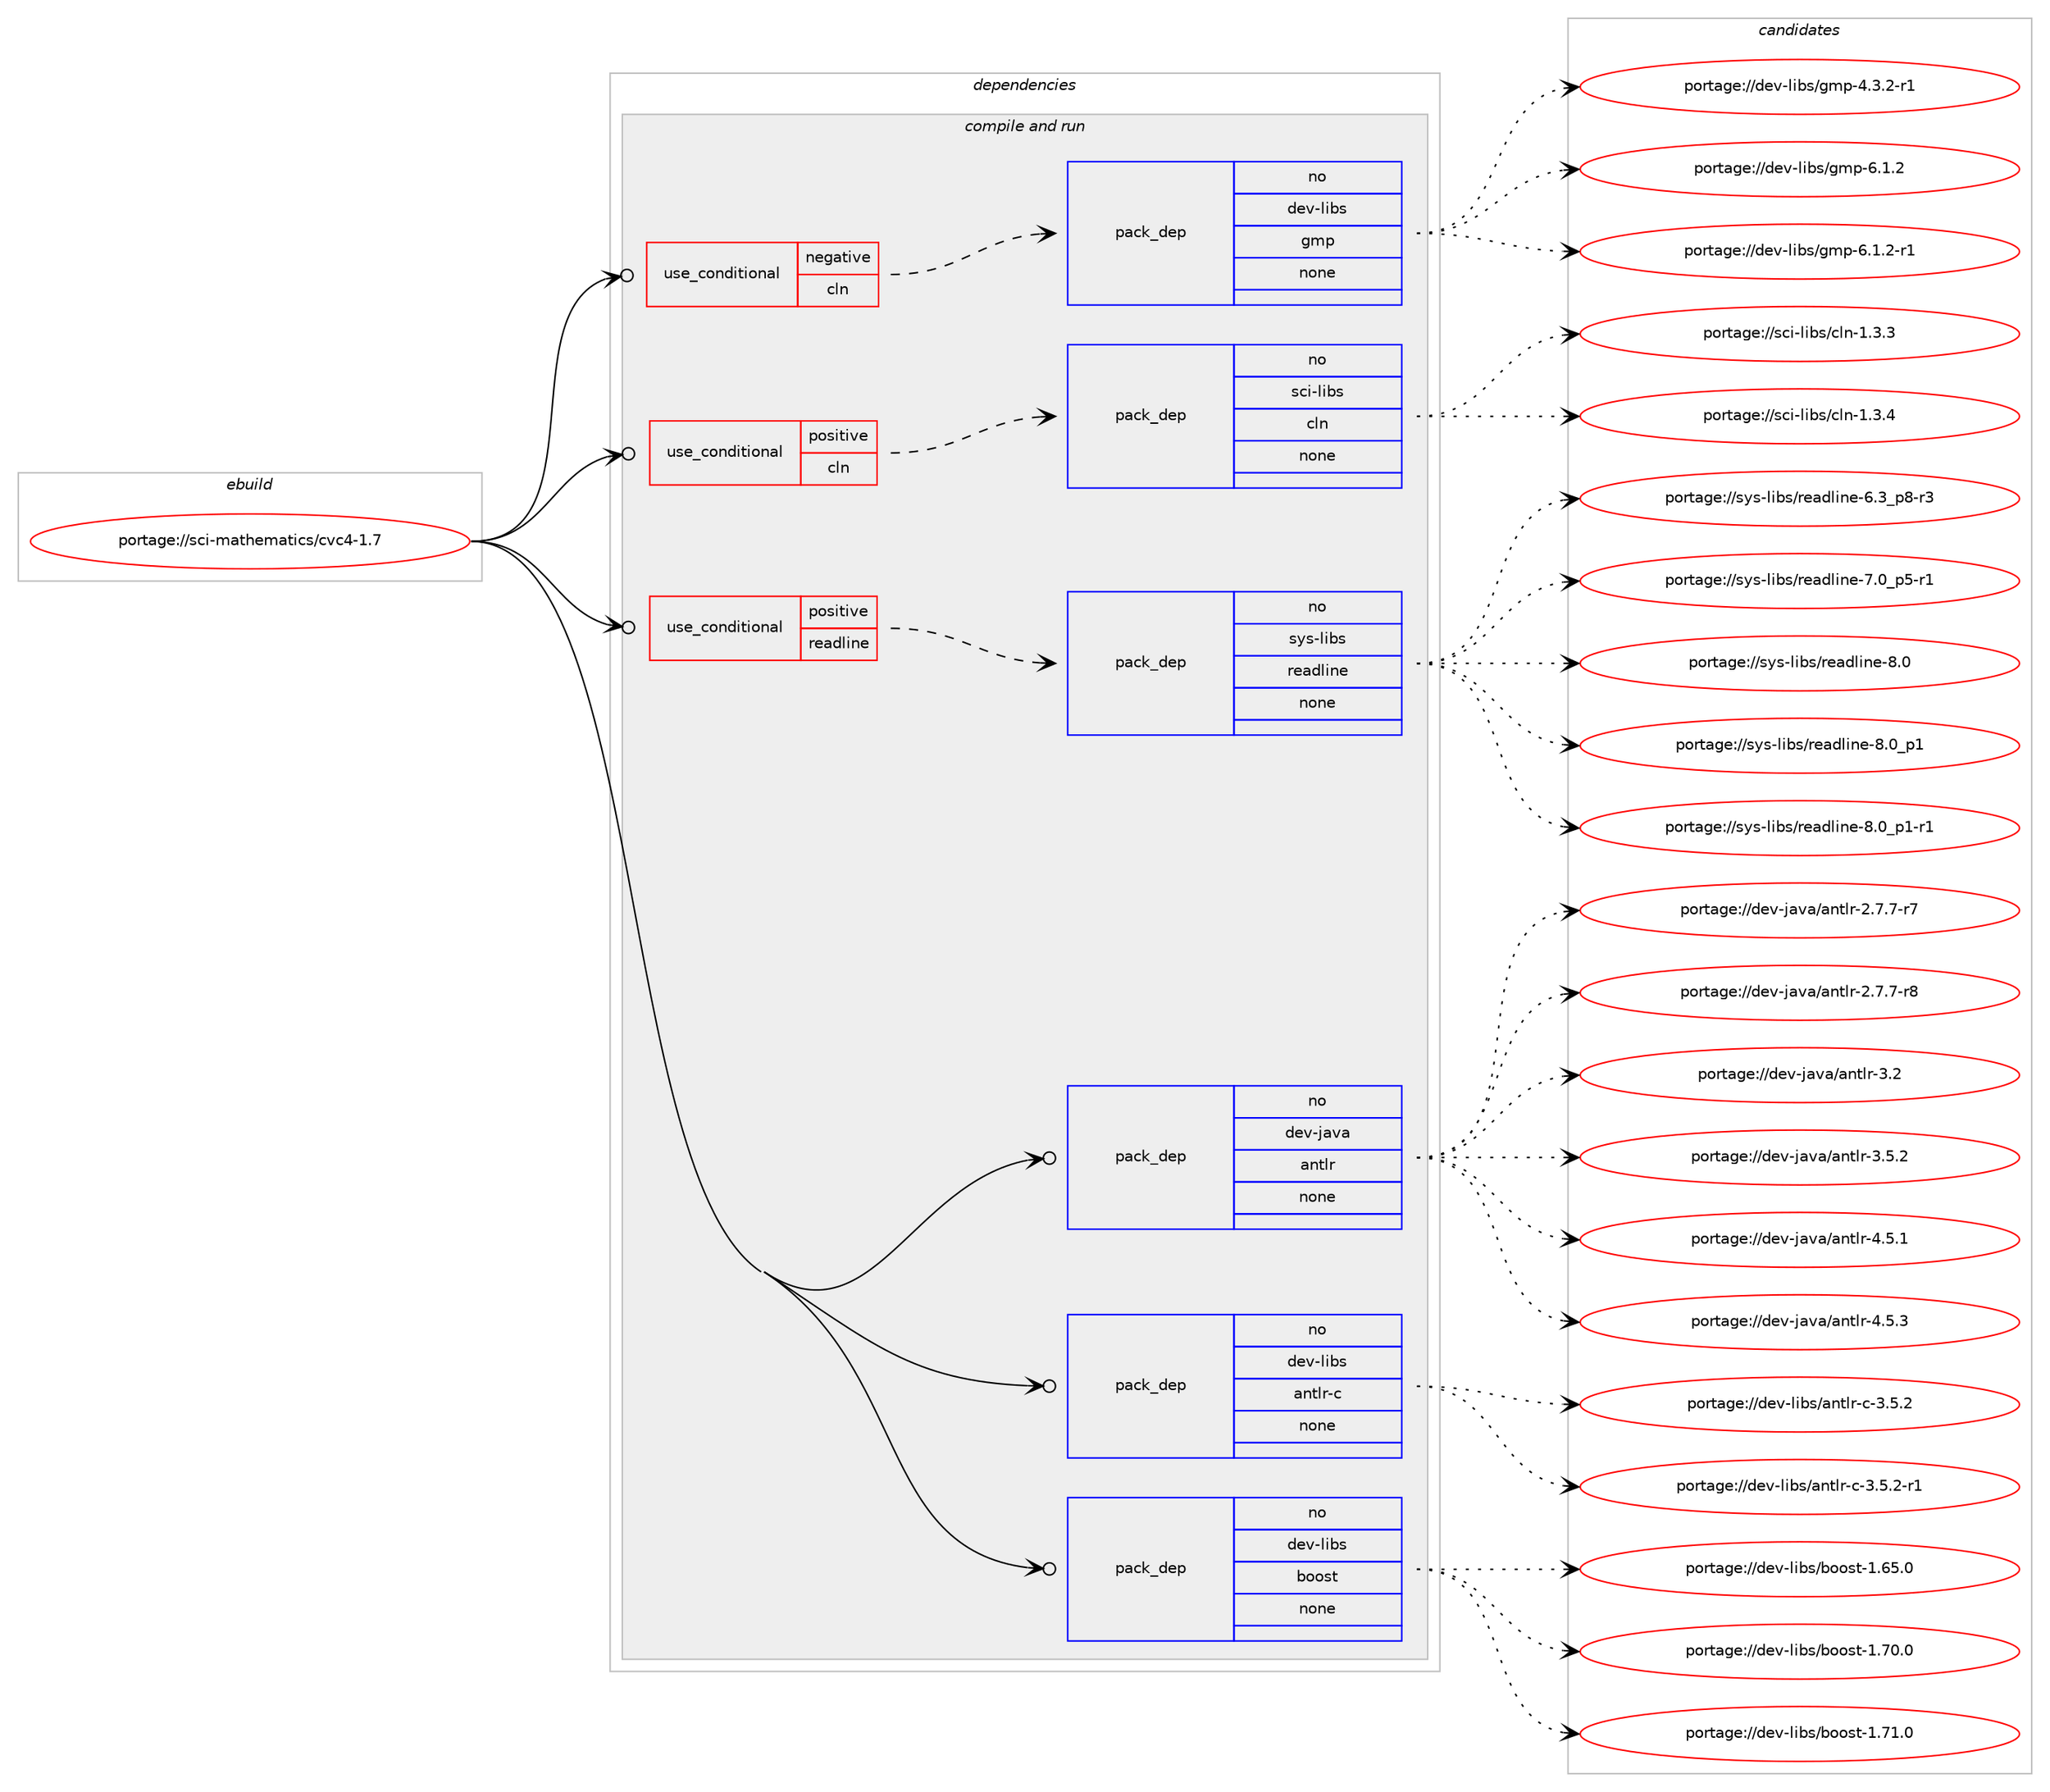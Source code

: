 digraph prolog {

# *************
# Graph options
# *************

newrank=true;
concentrate=true;
compound=true;
graph [rankdir=LR,fontname=Helvetica,fontsize=10,ranksep=1.5];#, ranksep=2.5, nodesep=0.2];
edge  [arrowhead=vee];
node  [fontname=Helvetica,fontsize=10];

# **********
# The ebuild
# **********

subgraph cluster_leftcol {
color=gray;
rank=same;
label=<<i>ebuild</i>>;
id [label="portage://sci-mathematics/cvc4-1.7", color=red, width=4, href="../sci-mathematics/cvc4-1.7.svg"];
}

# ****************
# The dependencies
# ****************

subgraph cluster_midcol {
color=gray;
label=<<i>dependencies</i>>;
subgraph cluster_compile {
fillcolor="#eeeeee";
style=filled;
label=<<i>compile</i>>;
}
subgraph cluster_compileandrun {
fillcolor="#eeeeee";
style=filled;
label=<<i>compile and run</i>>;
subgraph cond97605 {
dependency394310 [label=<<TABLE BORDER="0" CELLBORDER="1" CELLSPACING="0" CELLPADDING="4"><TR><TD ROWSPAN="3" CELLPADDING="10">use_conditional</TD></TR><TR><TD>negative</TD></TR><TR><TD>cln</TD></TR></TABLE>>, shape=none, color=red];
subgraph pack290001 {
dependency394311 [label=<<TABLE BORDER="0" CELLBORDER="1" CELLSPACING="0" CELLPADDING="4" WIDTH="220"><TR><TD ROWSPAN="6" CELLPADDING="30">pack_dep</TD></TR><TR><TD WIDTH="110">no</TD></TR><TR><TD>dev-libs</TD></TR><TR><TD>gmp</TD></TR><TR><TD>none</TD></TR><TR><TD></TD></TR></TABLE>>, shape=none, color=blue];
}
dependency394310:e -> dependency394311:w [weight=20,style="dashed",arrowhead="vee"];
}
id:e -> dependency394310:w [weight=20,style="solid",arrowhead="odotvee"];
subgraph cond97606 {
dependency394312 [label=<<TABLE BORDER="0" CELLBORDER="1" CELLSPACING="0" CELLPADDING="4"><TR><TD ROWSPAN="3" CELLPADDING="10">use_conditional</TD></TR><TR><TD>positive</TD></TR><TR><TD>cln</TD></TR></TABLE>>, shape=none, color=red];
subgraph pack290002 {
dependency394313 [label=<<TABLE BORDER="0" CELLBORDER="1" CELLSPACING="0" CELLPADDING="4" WIDTH="220"><TR><TD ROWSPAN="6" CELLPADDING="30">pack_dep</TD></TR><TR><TD WIDTH="110">no</TD></TR><TR><TD>sci-libs</TD></TR><TR><TD>cln</TD></TR><TR><TD>none</TD></TR><TR><TD></TD></TR></TABLE>>, shape=none, color=blue];
}
dependency394312:e -> dependency394313:w [weight=20,style="dashed",arrowhead="vee"];
}
id:e -> dependency394312:w [weight=20,style="solid",arrowhead="odotvee"];
subgraph cond97607 {
dependency394314 [label=<<TABLE BORDER="0" CELLBORDER="1" CELLSPACING="0" CELLPADDING="4"><TR><TD ROWSPAN="3" CELLPADDING="10">use_conditional</TD></TR><TR><TD>positive</TD></TR><TR><TD>readline</TD></TR></TABLE>>, shape=none, color=red];
subgraph pack290003 {
dependency394315 [label=<<TABLE BORDER="0" CELLBORDER="1" CELLSPACING="0" CELLPADDING="4" WIDTH="220"><TR><TD ROWSPAN="6" CELLPADDING="30">pack_dep</TD></TR><TR><TD WIDTH="110">no</TD></TR><TR><TD>sys-libs</TD></TR><TR><TD>readline</TD></TR><TR><TD>none</TD></TR><TR><TD></TD></TR></TABLE>>, shape=none, color=blue];
}
dependency394314:e -> dependency394315:w [weight=20,style="dashed",arrowhead="vee"];
}
id:e -> dependency394314:w [weight=20,style="solid",arrowhead="odotvee"];
subgraph pack290004 {
dependency394316 [label=<<TABLE BORDER="0" CELLBORDER="1" CELLSPACING="0" CELLPADDING="4" WIDTH="220"><TR><TD ROWSPAN="6" CELLPADDING="30">pack_dep</TD></TR><TR><TD WIDTH="110">no</TD></TR><TR><TD>dev-java</TD></TR><TR><TD>antlr</TD></TR><TR><TD>none</TD></TR><TR><TD></TD></TR></TABLE>>, shape=none, color=blue];
}
id:e -> dependency394316:w [weight=20,style="solid",arrowhead="odotvee"];
subgraph pack290005 {
dependency394317 [label=<<TABLE BORDER="0" CELLBORDER="1" CELLSPACING="0" CELLPADDING="4" WIDTH="220"><TR><TD ROWSPAN="6" CELLPADDING="30">pack_dep</TD></TR><TR><TD WIDTH="110">no</TD></TR><TR><TD>dev-libs</TD></TR><TR><TD>antlr-c</TD></TR><TR><TD>none</TD></TR><TR><TD></TD></TR></TABLE>>, shape=none, color=blue];
}
id:e -> dependency394317:w [weight=20,style="solid",arrowhead="odotvee"];
subgraph pack290006 {
dependency394318 [label=<<TABLE BORDER="0" CELLBORDER="1" CELLSPACING="0" CELLPADDING="4" WIDTH="220"><TR><TD ROWSPAN="6" CELLPADDING="30">pack_dep</TD></TR><TR><TD WIDTH="110">no</TD></TR><TR><TD>dev-libs</TD></TR><TR><TD>boost</TD></TR><TR><TD>none</TD></TR><TR><TD></TD></TR></TABLE>>, shape=none, color=blue];
}
id:e -> dependency394318:w [weight=20,style="solid",arrowhead="odotvee"];
}
subgraph cluster_run {
fillcolor="#eeeeee";
style=filled;
label=<<i>run</i>>;
}
}

# **************
# The candidates
# **************

subgraph cluster_choices {
rank=same;
color=gray;
label=<<i>candidates</i>>;

subgraph choice290001 {
color=black;
nodesep=1;
choiceportage1001011184510810598115471031091124552465146504511449 [label="portage://dev-libs/gmp-4.3.2-r1", color=red, width=4,href="../dev-libs/gmp-4.3.2-r1.svg"];
choiceportage100101118451081059811547103109112455446494650 [label="portage://dev-libs/gmp-6.1.2", color=red, width=4,href="../dev-libs/gmp-6.1.2.svg"];
choiceportage1001011184510810598115471031091124554464946504511449 [label="portage://dev-libs/gmp-6.1.2-r1", color=red, width=4,href="../dev-libs/gmp-6.1.2-r1.svg"];
dependency394311:e -> choiceportage1001011184510810598115471031091124552465146504511449:w [style=dotted,weight="100"];
dependency394311:e -> choiceportage100101118451081059811547103109112455446494650:w [style=dotted,weight="100"];
dependency394311:e -> choiceportage1001011184510810598115471031091124554464946504511449:w [style=dotted,weight="100"];
}
subgraph choice290002 {
color=black;
nodesep=1;
choiceportage1159910545108105981154799108110454946514651 [label="portage://sci-libs/cln-1.3.3", color=red, width=4,href="../sci-libs/cln-1.3.3.svg"];
choiceportage1159910545108105981154799108110454946514652 [label="portage://sci-libs/cln-1.3.4", color=red, width=4,href="../sci-libs/cln-1.3.4.svg"];
dependency394313:e -> choiceportage1159910545108105981154799108110454946514651:w [style=dotted,weight="100"];
dependency394313:e -> choiceportage1159910545108105981154799108110454946514652:w [style=dotted,weight="100"];
}
subgraph choice290003 {
color=black;
nodesep=1;
choiceportage115121115451081059811547114101971001081051101014554465195112564511451 [label="portage://sys-libs/readline-6.3_p8-r3", color=red, width=4,href="../sys-libs/readline-6.3_p8-r3.svg"];
choiceportage115121115451081059811547114101971001081051101014555464895112534511449 [label="portage://sys-libs/readline-7.0_p5-r1", color=red, width=4,href="../sys-libs/readline-7.0_p5-r1.svg"];
choiceportage1151211154510810598115471141019710010810511010145564648 [label="portage://sys-libs/readline-8.0", color=red, width=4,href="../sys-libs/readline-8.0.svg"];
choiceportage11512111545108105981154711410197100108105110101455646489511249 [label="portage://sys-libs/readline-8.0_p1", color=red, width=4,href="../sys-libs/readline-8.0_p1.svg"];
choiceportage115121115451081059811547114101971001081051101014556464895112494511449 [label="portage://sys-libs/readline-8.0_p1-r1", color=red, width=4,href="../sys-libs/readline-8.0_p1-r1.svg"];
dependency394315:e -> choiceportage115121115451081059811547114101971001081051101014554465195112564511451:w [style=dotted,weight="100"];
dependency394315:e -> choiceportage115121115451081059811547114101971001081051101014555464895112534511449:w [style=dotted,weight="100"];
dependency394315:e -> choiceportage1151211154510810598115471141019710010810511010145564648:w [style=dotted,weight="100"];
dependency394315:e -> choiceportage11512111545108105981154711410197100108105110101455646489511249:w [style=dotted,weight="100"];
dependency394315:e -> choiceportage115121115451081059811547114101971001081051101014556464895112494511449:w [style=dotted,weight="100"];
}
subgraph choice290004 {
color=black;
nodesep=1;
choiceportage10010111845106971189747971101161081144550465546554511455 [label="portage://dev-java/antlr-2.7.7-r7", color=red, width=4,href="../dev-java/antlr-2.7.7-r7.svg"];
choiceportage10010111845106971189747971101161081144550465546554511456 [label="portage://dev-java/antlr-2.7.7-r8", color=red, width=4,href="../dev-java/antlr-2.7.7-r8.svg"];
choiceportage100101118451069711897479711011610811445514650 [label="portage://dev-java/antlr-3.2", color=red, width=4,href="../dev-java/antlr-3.2.svg"];
choiceportage1001011184510697118974797110116108114455146534650 [label="portage://dev-java/antlr-3.5.2", color=red, width=4,href="../dev-java/antlr-3.5.2.svg"];
choiceportage1001011184510697118974797110116108114455246534649 [label="portage://dev-java/antlr-4.5.1", color=red, width=4,href="../dev-java/antlr-4.5.1.svg"];
choiceportage1001011184510697118974797110116108114455246534651 [label="portage://dev-java/antlr-4.5.3", color=red, width=4,href="../dev-java/antlr-4.5.3.svg"];
dependency394316:e -> choiceportage10010111845106971189747971101161081144550465546554511455:w [style=dotted,weight="100"];
dependency394316:e -> choiceportage10010111845106971189747971101161081144550465546554511456:w [style=dotted,weight="100"];
dependency394316:e -> choiceportage100101118451069711897479711011610811445514650:w [style=dotted,weight="100"];
dependency394316:e -> choiceportage1001011184510697118974797110116108114455146534650:w [style=dotted,weight="100"];
dependency394316:e -> choiceportage1001011184510697118974797110116108114455246534649:w [style=dotted,weight="100"];
dependency394316:e -> choiceportage1001011184510697118974797110116108114455246534651:w [style=dotted,weight="100"];
}
subgraph choice290005 {
color=black;
nodesep=1;
choiceportage100101118451081059811547971101161081144599455146534650 [label="portage://dev-libs/antlr-c-3.5.2", color=red, width=4,href="../dev-libs/antlr-c-3.5.2.svg"];
choiceportage1001011184510810598115479711011610811445994551465346504511449 [label="portage://dev-libs/antlr-c-3.5.2-r1", color=red, width=4,href="../dev-libs/antlr-c-3.5.2-r1.svg"];
dependency394317:e -> choiceportage100101118451081059811547971101161081144599455146534650:w [style=dotted,weight="100"];
dependency394317:e -> choiceportage1001011184510810598115479711011610811445994551465346504511449:w [style=dotted,weight="100"];
}
subgraph choice290006 {
color=black;
nodesep=1;
choiceportage1001011184510810598115479811111111511645494654534648 [label="portage://dev-libs/boost-1.65.0", color=red, width=4,href="../dev-libs/boost-1.65.0.svg"];
choiceportage1001011184510810598115479811111111511645494655484648 [label="portage://dev-libs/boost-1.70.0", color=red, width=4,href="../dev-libs/boost-1.70.0.svg"];
choiceportage1001011184510810598115479811111111511645494655494648 [label="portage://dev-libs/boost-1.71.0", color=red, width=4,href="../dev-libs/boost-1.71.0.svg"];
dependency394318:e -> choiceportage1001011184510810598115479811111111511645494654534648:w [style=dotted,weight="100"];
dependency394318:e -> choiceportage1001011184510810598115479811111111511645494655484648:w [style=dotted,weight="100"];
dependency394318:e -> choiceportage1001011184510810598115479811111111511645494655494648:w [style=dotted,weight="100"];
}
}

}
